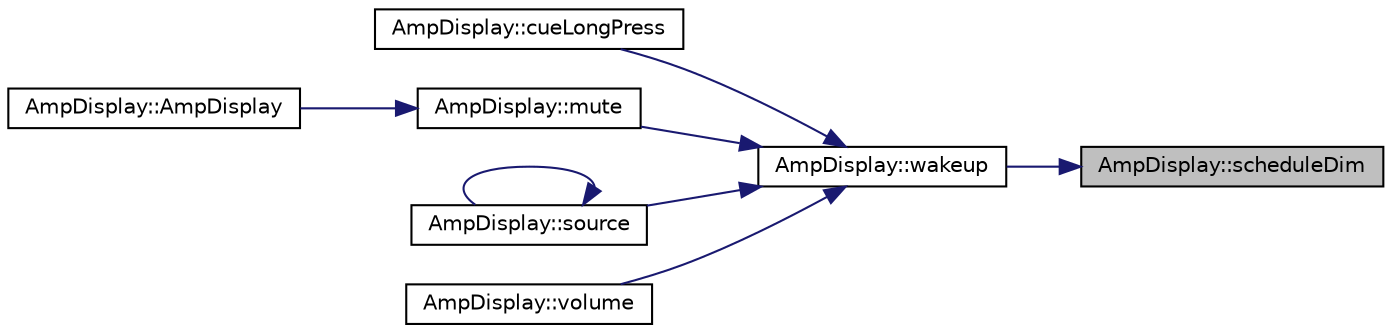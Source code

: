 digraph "AmpDisplay::scheduleDim"
{
 // LATEX_PDF_SIZE
  edge [fontname="Helvetica",fontsize="10",labelfontname="Helvetica",labelfontsize="10"];
  node [fontname="Helvetica",fontsize="10",shape=record];
  rankdir="RL";
  Node1 [label="AmpDisplay::scheduleDim",height=0.2,width=0.4,color="black", fillcolor="grey75", style="filled", fontcolor="black",tooltip=" "];
  Node1 -> Node2 [dir="back",color="midnightblue",fontsize="10",style="solid",fontname="Helvetica"];
  Node2 [label="AmpDisplay::wakeup",height=0.2,width=0.4,color="black", fillcolor="white", style="filled",URL="$class_amp_display.html#aee74d69e14edc35d0304b3bb86311be9",tooltip=" "];
  Node2 -> Node3 [dir="back",color="midnightblue",fontsize="10",style="solid",fontname="Helvetica"];
  Node3 [label="AmpDisplay::cueLongPress",height=0.2,width=0.4,color="black", fillcolor="white", style="filled",URL="$class_amp_display.html#a752408e74b4392a2113a3b6f6059d26a",tooltip=" "];
  Node2 -> Node4 [dir="back",color="midnightblue",fontsize="10",style="solid",fontname="Helvetica"];
  Node4 [label="AmpDisplay::mute",height=0.2,width=0.4,color="black", fillcolor="white", style="filled",URL="$class_amp_display.html#a21a4a9d8520b93e84ecc8ed02a49b494",tooltip=" "];
  Node4 -> Node5 [dir="back",color="midnightblue",fontsize="10",style="solid",fontname="Helvetica"];
  Node5 [label="AmpDisplay::AmpDisplay",height=0.2,width=0.4,color="black", fillcolor="white", style="filled",URL="$class_amp_display.html#a1d3cb36729c4a12602b9816936663efe",tooltip=" "];
  Node2 -> Node6 [dir="back",color="midnightblue",fontsize="10",style="solid",fontname="Helvetica"];
  Node6 [label="AmpDisplay::source",height=0.2,width=0.4,color="black", fillcolor="white", style="filled",URL="$class_amp_display.html#aa4499881714ceecd51274398f5dafa95",tooltip=" "];
  Node6 -> Node6 [dir="back",color="midnightblue",fontsize="10",style="solid",fontname="Helvetica"];
  Node2 -> Node7 [dir="back",color="midnightblue",fontsize="10",style="solid",fontname="Helvetica"];
  Node7 [label="AmpDisplay::volume",height=0.2,width=0.4,color="black", fillcolor="white", style="filled",URL="$class_amp_display.html#abde56490fad2c789f26fce7eca6e9ba7",tooltip=" "];
}
